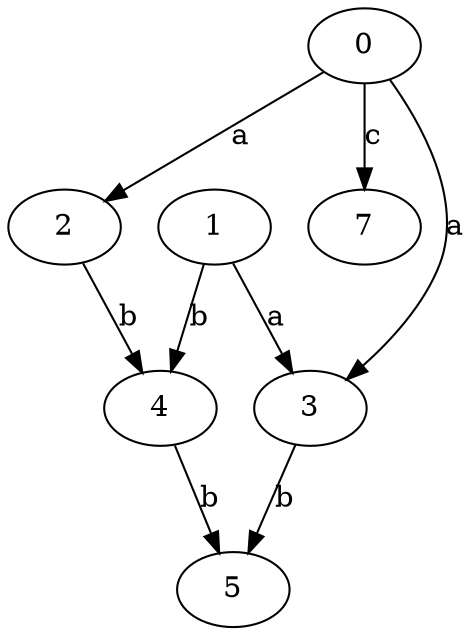 strict digraph  {
2;
3;
4;
5;
7;
0;
1;
2 -> 4  [label=b];
3 -> 5  [label=b];
4 -> 5  [label=b];
0 -> 2  [label=a];
0 -> 3  [label=a];
0 -> 7  [label=c];
1 -> 3  [label=a];
1 -> 4  [label=b];
}
